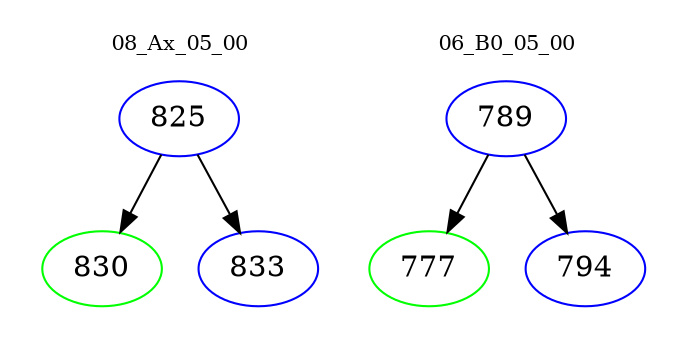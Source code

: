 digraph{
subgraph cluster_0 {
color = white
label = "08_Ax_05_00";
fontsize=10;
T0_825 [label="825", color="blue"]
T0_825 -> T0_830 [color="black"]
T0_830 [label="830", color="green"]
T0_825 -> T0_833 [color="black"]
T0_833 [label="833", color="blue"]
}
subgraph cluster_1 {
color = white
label = "06_B0_05_00";
fontsize=10;
T1_789 [label="789", color="blue"]
T1_789 -> T1_777 [color="black"]
T1_777 [label="777", color="green"]
T1_789 -> T1_794 [color="black"]
T1_794 [label="794", color="blue"]
}
}
